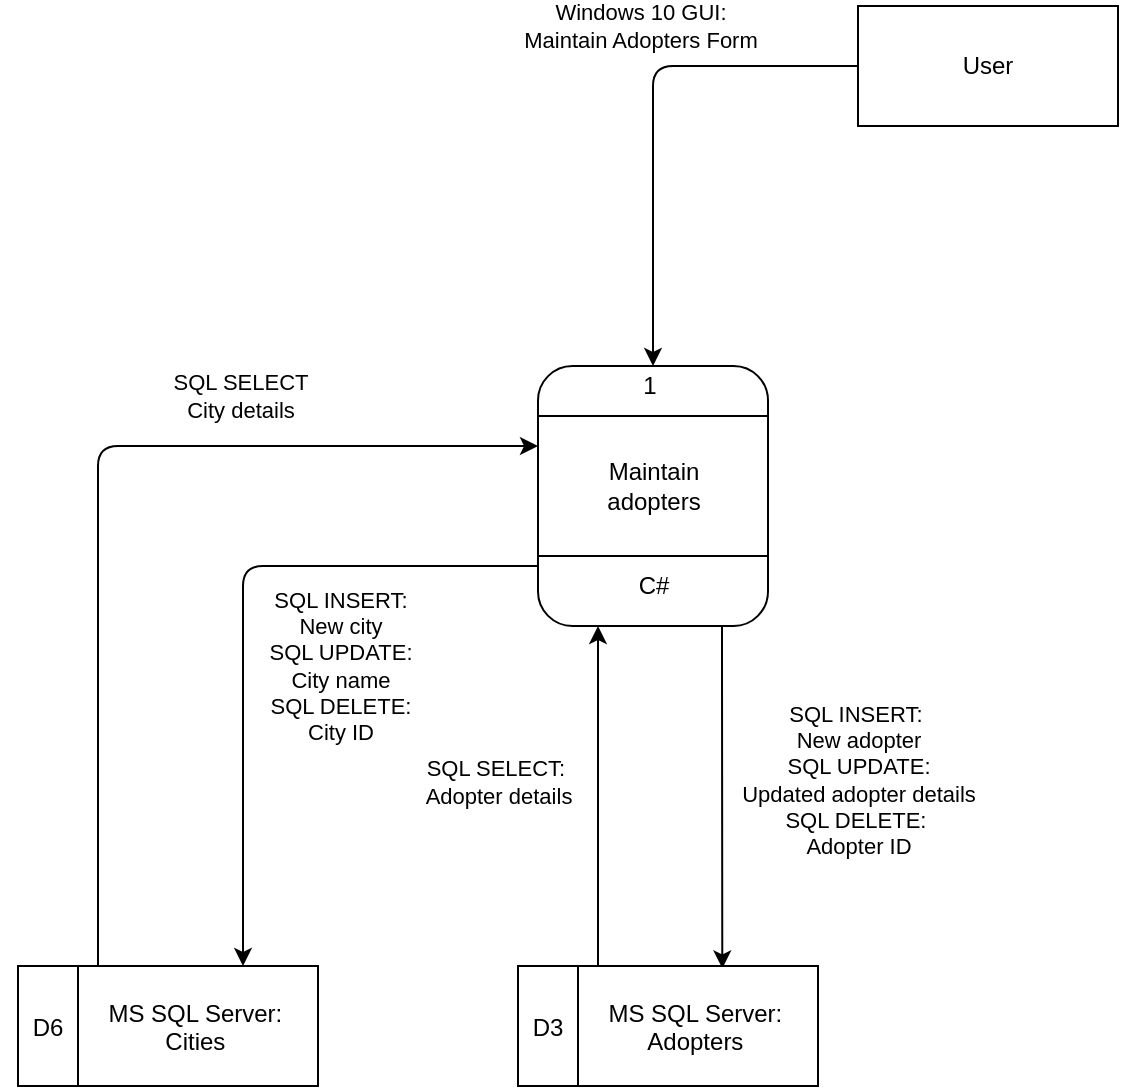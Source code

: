<mxfile version="15.2.7" type="device"><diagram id="DUUKuC9NFA27g7QdIyGs" name="Page-1"><mxGraphModel dx="1702" dy="494" grid="1" gridSize="10" guides="1" tooltips="1" connect="1" arrows="1" fold="1" page="1" pageScale="1" pageWidth="850" pageHeight="1100" math="0" shadow="0"><root><mxCell id="0"/><mxCell id="1" parent="0"/><mxCell id="X4HteeV4GPVyryrILJkl-3" value="Windows 10 GUI:&lt;br&gt;Maintain Adopters Form" style="edgeStyle=orthogonalEdgeStyle;rounded=1;orthogonalLoop=1;jettySize=auto;html=1;entryX=0.5;entryY=0;entryDx=0;entryDy=0;" parent="1" source="X4HteeV4GPVyryrILJkl-1" target="X4HteeV4GPVyryrILJkl-2" edge="1"><mxGeometry x="-0.188" y="-21" relative="1" as="geometry"><mxPoint x="14" y="-20" as="offset"/></mxGeometry></mxCell><mxCell id="X4HteeV4GPVyryrILJkl-1" value="User" style="rounded=0;whiteSpace=wrap;html=1;" parent="1" vertex="1"><mxGeometry x="380" y="100" width="130" height="60" as="geometry"/></mxCell><mxCell id="X4HteeV4GPVyryrILJkl-13" value="" style="group" parent="1" vertex="1" connectable="0"><mxGeometry x="220" y="280" width="115" height="130" as="geometry"/></mxCell><mxCell id="X4HteeV4GPVyryrILJkl-2" value="" style="rounded=1;whiteSpace=wrap;html=1;" parent="X4HteeV4GPVyryrILJkl-13" vertex="1"><mxGeometry width="115" height="130" as="geometry"/></mxCell><mxCell id="X4HteeV4GPVyryrILJkl-7" value="" style="line;strokeWidth=1;rotatable=0;dashed=0;labelPosition=right;align=left;verticalAlign=middle;spacingTop=0;spacingLeft=6;points=[];portConstraint=eastwest;" parent="X4HteeV4GPVyryrILJkl-13" vertex="1"><mxGeometry y="20" width="115" height="10" as="geometry"/></mxCell><mxCell id="X4HteeV4GPVyryrILJkl-9" value="1" style="text;html=1;strokeColor=none;fillColor=none;align=center;verticalAlign=middle;whiteSpace=wrap;rounded=0;" parent="X4HteeV4GPVyryrILJkl-13" vertex="1"><mxGeometry x="35.5" width="40" height="20" as="geometry"/></mxCell><mxCell id="X4HteeV4GPVyryrILJkl-10" value="" style="line;strokeWidth=1;rotatable=0;dashed=0;labelPosition=right;align=left;verticalAlign=middle;spacingTop=0;spacingLeft=6;points=[];portConstraint=eastwest;" parent="X4HteeV4GPVyryrILJkl-13" vertex="1"><mxGeometry y="90" width="115" height="10" as="geometry"/></mxCell><mxCell id="X4HteeV4GPVyryrILJkl-11" value="C#" style="text;html=1;strokeColor=none;fillColor=none;align=center;verticalAlign=middle;whiteSpace=wrap;rounded=0;" parent="X4HteeV4GPVyryrILJkl-13" vertex="1"><mxGeometry x="37.5" y="100" width="40" height="20" as="geometry"/></mxCell><mxCell id="X4HteeV4GPVyryrILJkl-12" value="Maintain adopters" style="text;html=1;strokeColor=none;fillColor=none;align=center;verticalAlign=middle;whiteSpace=wrap;rounded=0;" parent="X4HteeV4GPVyryrILJkl-13" vertex="1"><mxGeometry x="37.5" y="50" width="40" height="20" as="geometry"/></mxCell><mxCell id="X4HteeV4GPVyryrILJkl-20" value="SQL SELECT:&amp;nbsp;&lt;br&gt;Adopter details" style="edgeStyle=orthogonalEdgeStyle;rounded=1;orthogonalLoop=1;jettySize=auto;html=1;" parent="1" source="X4HteeV4GPVyryrILJkl-15" target="X4HteeV4GPVyryrILJkl-2" edge="1"><mxGeometry x="0.091" y="50" relative="1" as="geometry"><Array as="points"><mxPoint x="250" y="480"/><mxPoint x="250" y="480"/></Array><mxPoint as="offset"/></mxGeometry></mxCell><mxCell id="X4HteeV4GPVyryrILJkl-22" value="SQL INSERT:&amp;nbsp;&lt;br&gt;New adopter&lt;br&gt;SQL UPDATE:&lt;br&gt;Updated adopter details&lt;br&gt;SQL DELETE:&amp;nbsp;&lt;br&gt;Adopter ID" style="edgeStyle=orthogonalEdgeStyle;rounded=1;orthogonalLoop=1;jettySize=auto;html=1;entryX=0.681;entryY=0.02;entryDx=0;entryDy=0;entryPerimeter=0;" parent="1" source="X4HteeV4GPVyryrILJkl-2" target="X4HteeV4GPVyryrILJkl-15" edge="1"><mxGeometry x="-0.099" y="68" relative="1" as="geometry"><Array as="points"><mxPoint x="312" y="430"/><mxPoint x="312" y="430"/></Array><mxPoint as="offset"/></mxGeometry></mxCell><mxCell id="X4HteeV4GPVyryrILJkl-23" value="" style="group" parent="1" vertex="1" connectable="0"><mxGeometry x="210" y="580" width="150" height="60" as="geometry"/></mxCell><mxCell id="X4HteeV4GPVyryrILJkl-15" value="" style="rounded=0;whiteSpace=wrap;html=1;" parent="X4HteeV4GPVyryrILJkl-23" vertex="1"><mxGeometry width="150" height="60" as="geometry"/></mxCell><mxCell id="X4HteeV4GPVyryrILJkl-16" value="                MS SQL Server:&#10;                Adopters" style="shape=partialRectangle;fillColor=none;align=center;verticalAlign=middle;strokeColor=none;spacingLeft=34;rotatable=0;points=[[0,0.5],[1,0.5]];portConstraint=eastwest;dropTarget=0;" parent="X4HteeV4GPVyryrILJkl-23" vertex="1"><mxGeometry width="90" height="60" as="geometry"/></mxCell><mxCell id="X4HteeV4GPVyryrILJkl-17" value="D3" style="shape=partialRectangle;top=0;left=0;bottom=0;fillColor=none;stokeWidth=1;align=center;verticalAlign=middle;spacingLeft=4;spacingRight=4;overflow=hidden;rotatable=0;points=[];portConstraint=eastwest;part=1;" parent="X4HteeV4GPVyryrILJkl-16" vertex="1" connectable="0"><mxGeometry width="30" height="60" as="geometry"/></mxCell><mxCell id="X4HteeV4GPVyryrILJkl-24" value="" style="group" parent="1" vertex="1" connectable="0"><mxGeometry x="-40" y="580" width="150" height="60" as="geometry"/></mxCell><mxCell id="X4HteeV4GPVyryrILJkl-25" value="" style="rounded=0;whiteSpace=wrap;html=1;" parent="X4HteeV4GPVyryrILJkl-24" vertex="1"><mxGeometry width="150" height="60" as="geometry"/></mxCell><mxCell id="X4HteeV4GPVyryrILJkl-26" value="                MS SQL Server:&#10;                Cities" style="shape=partialRectangle;fillColor=none;align=center;verticalAlign=middle;strokeColor=none;spacingLeft=34;rotatable=0;points=[[0,0.5],[1,0.5]];portConstraint=eastwest;dropTarget=0;" parent="X4HteeV4GPVyryrILJkl-24" vertex="1"><mxGeometry width="90" height="60" as="geometry"/></mxCell><mxCell id="X4HteeV4GPVyryrILJkl-27" value="D6" style="shape=partialRectangle;top=0;left=0;bottom=0;fillColor=none;stokeWidth=1;align=center;verticalAlign=middle;spacingLeft=4;spacingRight=4;overflow=hidden;rotatable=0;points=[];portConstraint=eastwest;part=1;" parent="X4HteeV4GPVyryrILJkl-26" vertex="1" connectable="0"><mxGeometry width="30" height="60" as="geometry"/></mxCell><mxCell id="X4HteeV4GPVyryrILJkl-28" value="SQL SELECT&lt;br&gt;City details" style="edgeStyle=orthogonalEdgeStyle;rounded=1;orthogonalLoop=1;jettySize=auto;html=1;" parent="1" source="X4HteeV4GPVyryrILJkl-25" edge="1"><mxGeometry x="0.38" y="25" relative="1" as="geometry"><mxPoint x="220" y="320" as="targetPoint"/><Array as="points"><mxPoint y="320"/></Array><mxPoint as="offset"/></mxGeometry></mxCell><mxCell id="X4HteeV4GPVyryrILJkl-29" value="SQL INSERT:&lt;br&gt;New city&lt;br&gt;SQL UPDATE:&lt;br&gt;City name&lt;br&gt;SQL DELETE:&lt;br&gt;City ID" style="edgeStyle=orthogonalEdgeStyle;rounded=1;orthogonalLoop=1;jettySize=auto;html=1;entryX=0.75;entryY=0;entryDx=0;entryDy=0;" parent="1" source="X4HteeV4GPVyryrILJkl-2" target="X4HteeV4GPVyryrILJkl-25" edge="1"><mxGeometry x="0.137" y="48" relative="1" as="geometry"><Array as="points"><mxPoint x="73" y="380"/></Array><mxPoint as="offset"/></mxGeometry></mxCell></root></mxGraphModel></diagram></mxfile>